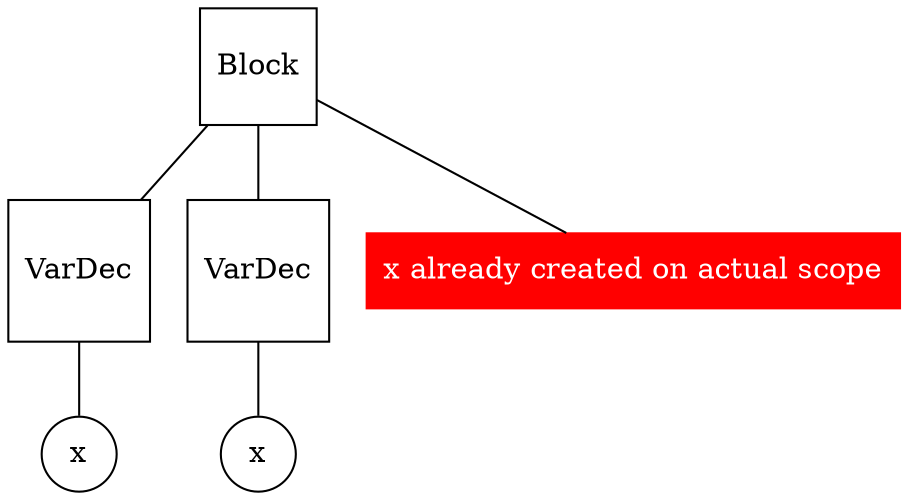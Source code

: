graph g {
n0 [label = "Block", shape="square"]
n1 [label = "VarDec", shape="square"]
n2 [label = "x", shape="circle"]
n3 [label = "VarDec", shape="square"]
n4 [label = "x", shape="circle"]
error [label = "x already created on actual scope", color="red", style="filled", shape="box", fontcolor="white"]

"n1" -- "n2"
"n0" -- "n1"
"n3" -- "n4"
"n0" -- "n3"
"n0" -- "error"
}